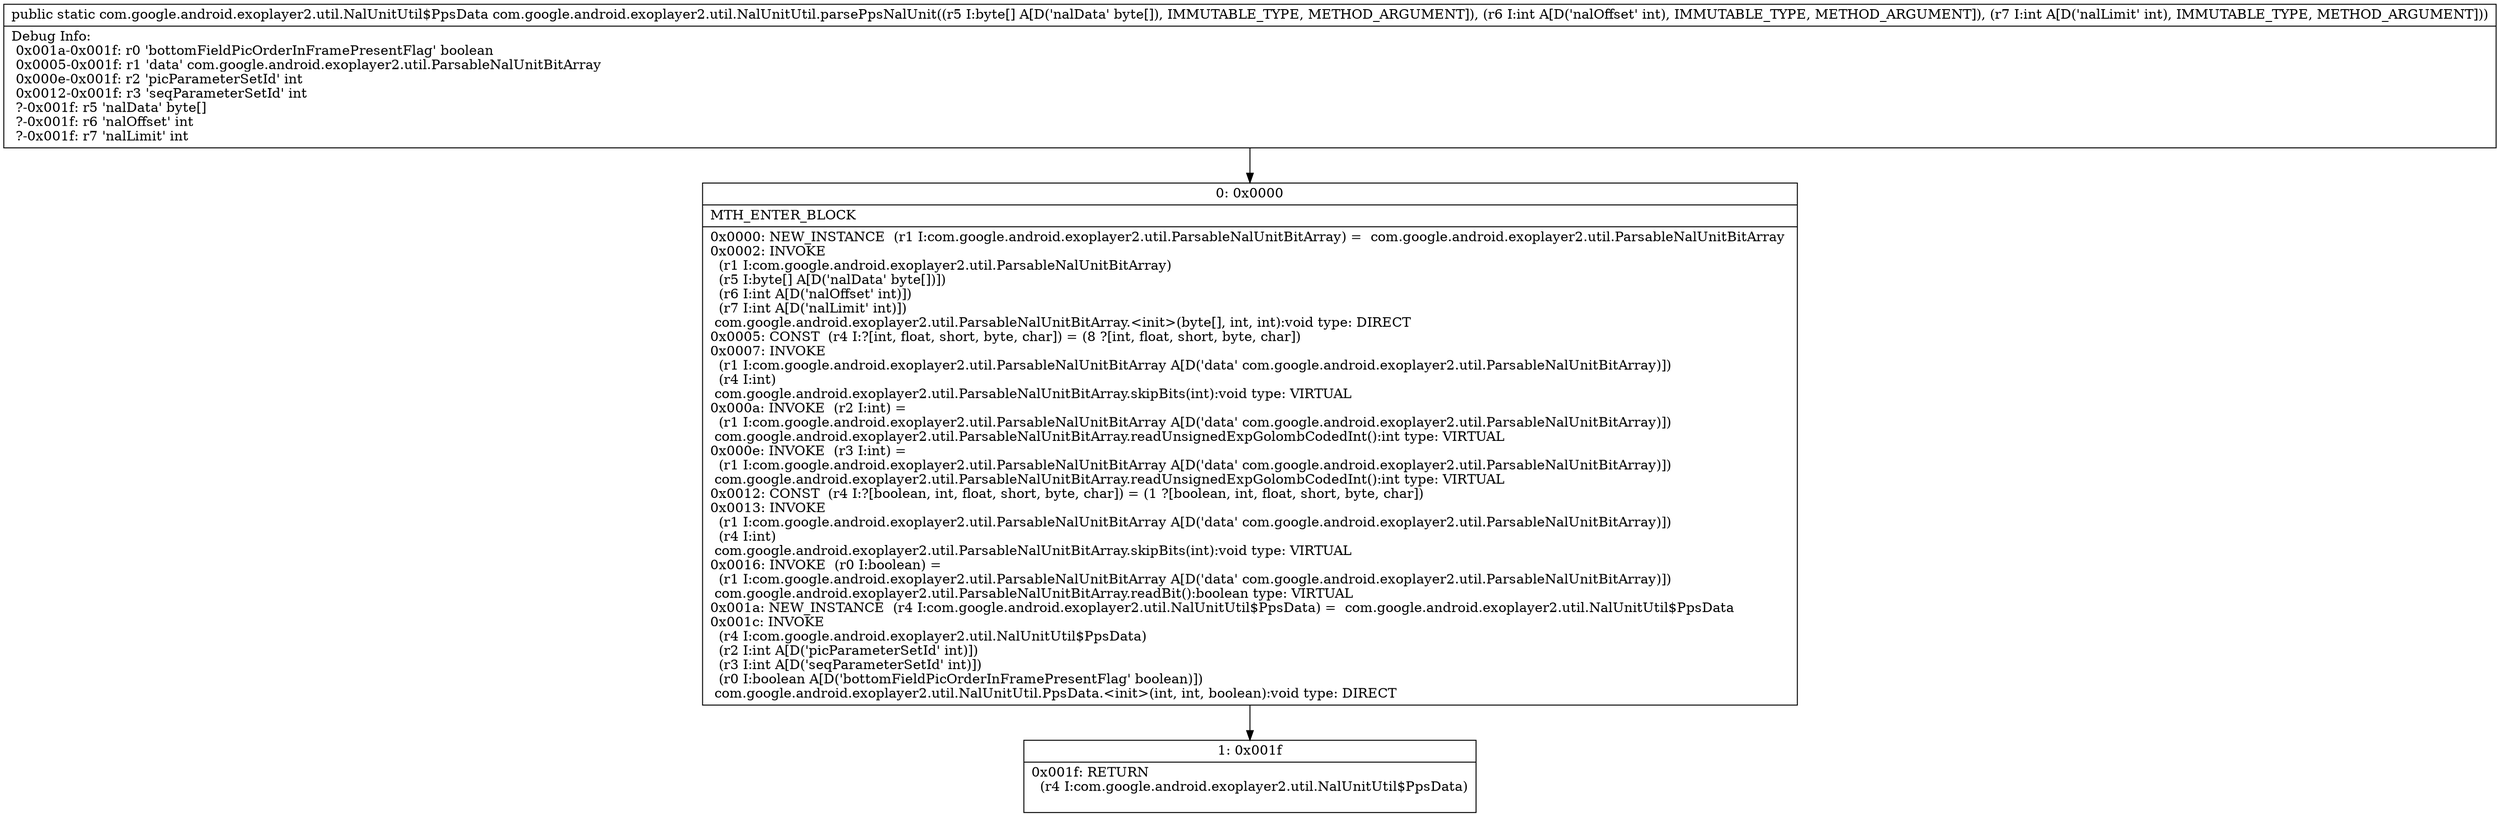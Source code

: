 digraph "CFG forcom.google.android.exoplayer2.util.NalUnitUtil.parsePpsNalUnit([BII)Lcom\/google\/android\/exoplayer2\/util\/NalUnitUtil$PpsData;" {
Node_0 [shape=record,label="{0\:\ 0x0000|MTH_ENTER_BLOCK\l|0x0000: NEW_INSTANCE  (r1 I:com.google.android.exoplayer2.util.ParsableNalUnitBitArray) =  com.google.android.exoplayer2.util.ParsableNalUnitBitArray \l0x0002: INVOKE  \l  (r1 I:com.google.android.exoplayer2.util.ParsableNalUnitBitArray)\l  (r5 I:byte[] A[D('nalData' byte[])])\l  (r6 I:int A[D('nalOffset' int)])\l  (r7 I:int A[D('nalLimit' int)])\l com.google.android.exoplayer2.util.ParsableNalUnitBitArray.\<init\>(byte[], int, int):void type: DIRECT \l0x0005: CONST  (r4 I:?[int, float, short, byte, char]) = (8 ?[int, float, short, byte, char]) \l0x0007: INVOKE  \l  (r1 I:com.google.android.exoplayer2.util.ParsableNalUnitBitArray A[D('data' com.google.android.exoplayer2.util.ParsableNalUnitBitArray)])\l  (r4 I:int)\l com.google.android.exoplayer2.util.ParsableNalUnitBitArray.skipBits(int):void type: VIRTUAL \l0x000a: INVOKE  (r2 I:int) = \l  (r1 I:com.google.android.exoplayer2.util.ParsableNalUnitBitArray A[D('data' com.google.android.exoplayer2.util.ParsableNalUnitBitArray)])\l com.google.android.exoplayer2.util.ParsableNalUnitBitArray.readUnsignedExpGolombCodedInt():int type: VIRTUAL \l0x000e: INVOKE  (r3 I:int) = \l  (r1 I:com.google.android.exoplayer2.util.ParsableNalUnitBitArray A[D('data' com.google.android.exoplayer2.util.ParsableNalUnitBitArray)])\l com.google.android.exoplayer2.util.ParsableNalUnitBitArray.readUnsignedExpGolombCodedInt():int type: VIRTUAL \l0x0012: CONST  (r4 I:?[boolean, int, float, short, byte, char]) = (1 ?[boolean, int, float, short, byte, char]) \l0x0013: INVOKE  \l  (r1 I:com.google.android.exoplayer2.util.ParsableNalUnitBitArray A[D('data' com.google.android.exoplayer2.util.ParsableNalUnitBitArray)])\l  (r4 I:int)\l com.google.android.exoplayer2.util.ParsableNalUnitBitArray.skipBits(int):void type: VIRTUAL \l0x0016: INVOKE  (r0 I:boolean) = \l  (r1 I:com.google.android.exoplayer2.util.ParsableNalUnitBitArray A[D('data' com.google.android.exoplayer2.util.ParsableNalUnitBitArray)])\l com.google.android.exoplayer2.util.ParsableNalUnitBitArray.readBit():boolean type: VIRTUAL \l0x001a: NEW_INSTANCE  (r4 I:com.google.android.exoplayer2.util.NalUnitUtil$PpsData) =  com.google.android.exoplayer2.util.NalUnitUtil$PpsData \l0x001c: INVOKE  \l  (r4 I:com.google.android.exoplayer2.util.NalUnitUtil$PpsData)\l  (r2 I:int A[D('picParameterSetId' int)])\l  (r3 I:int A[D('seqParameterSetId' int)])\l  (r0 I:boolean A[D('bottomFieldPicOrderInFramePresentFlag' boolean)])\l com.google.android.exoplayer2.util.NalUnitUtil.PpsData.\<init\>(int, int, boolean):void type: DIRECT \l}"];
Node_1 [shape=record,label="{1\:\ 0x001f|0x001f: RETURN  \l  (r4 I:com.google.android.exoplayer2.util.NalUnitUtil$PpsData)\l \l}"];
MethodNode[shape=record,label="{public static com.google.android.exoplayer2.util.NalUnitUtil$PpsData com.google.android.exoplayer2.util.NalUnitUtil.parsePpsNalUnit((r5 I:byte[] A[D('nalData' byte[]), IMMUTABLE_TYPE, METHOD_ARGUMENT]), (r6 I:int A[D('nalOffset' int), IMMUTABLE_TYPE, METHOD_ARGUMENT]), (r7 I:int A[D('nalLimit' int), IMMUTABLE_TYPE, METHOD_ARGUMENT]))  | Debug Info:\l  0x001a\-0x001f: r0 'bottomFieldPicOrderInFramePresentFlag' boolean\l  0x0005\-0x001f: r1 'data' com.google.android.exoplayer2.util.ParsableNalUnitBitArray\l  0x000e\-0x001f: r2 'picParameterSetId' int\l  0x0012\-0x001f: r3 'seqParameterSetId' int\l  ?\-0x001f: r5 'nalData' byte[]\l  ?\-0x001f: r6 'nalOffset' int\l  ?\-0x001f: r7 'nalLimit' int\l}"];
MethodNode -> Node_0;
Node_0 -> Node_1;
}

